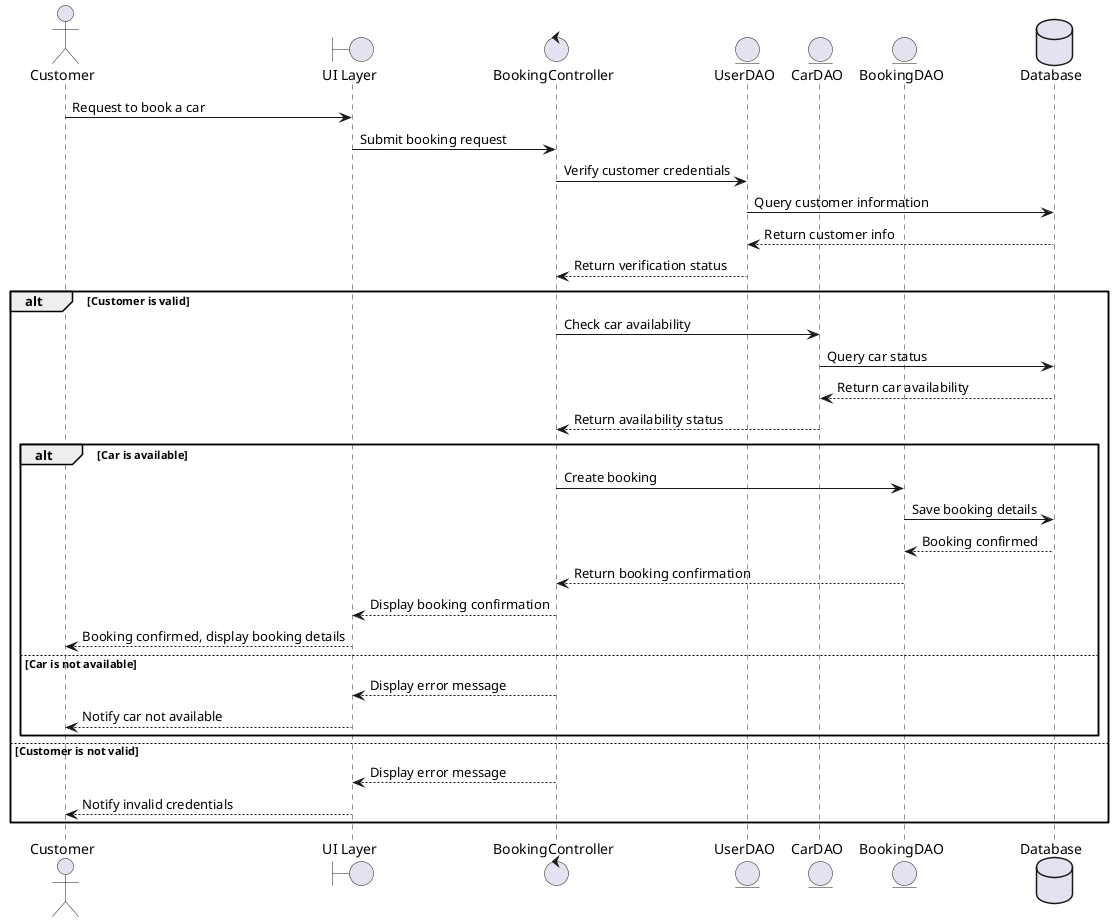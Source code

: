 @startuml
actor Customer
boundary "UI Layer" as UI
control "BookingController" as Controller
entity "UserDAO" as UserDAO
entity "CarDAO" as CarDAO
entity "BookingDAO" as BookingDAO
database "Database" as DB

Customer -> UI: Request to book a car
UI -> Controller: Submit booking request
Controller -> UserDAO: Verify customer credentials
UserDAO -> DB: Query customer information
DB --> UserDAO: Return customer info
UserDAO --> Controller: Return verification status

alt Customer is valid
    Controller -> CarDAO: Check car availability
    CarDAO -> DB: Query car status
    DB --> CarDAO: Return car availability
    CarDAO --> Controller: Return availability status

    alt Car is available
        Controller -> BookingDAO: Create booking
        BookingDAO -> DB: Save booking details
        DB --> BookingDAO: Booking confirmed
        BookingDAO --> Controller: Return booking confirmation
        Controller --> UI: Display booking confirmation
        UI --> Customer: Booking confirmed, display booking details
    else Car is not available
        Controller --> UI: Display error message
        UI --> Customer: Notify car not available
    end
else Customer is not valid
    Controller --> UI: Display error message
    UI --> Customer: Notify invalid credentials
end

@enduml
